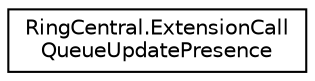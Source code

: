 digraph "Graphical Class Hierarchy"
{
 // LATEX_PDF_SIZE
  edge [fontname="Helvetica",fontsize="10",labelfontname="Helvetica",labelfontsize="10"];
  node [fontname="Helvetica",fontsize="10",shape=record];
  rankdir="LR";
  Node0 [label="RingCentral.ExtensionCall\lQueueUpdatePresence",height=0.2,width=0.4,color="black", fillcolor="white", style="filled",URL="$classRingCentral_1_1ExtensionCallQueueUpdatePresence.html",tooltip=" "];
}
